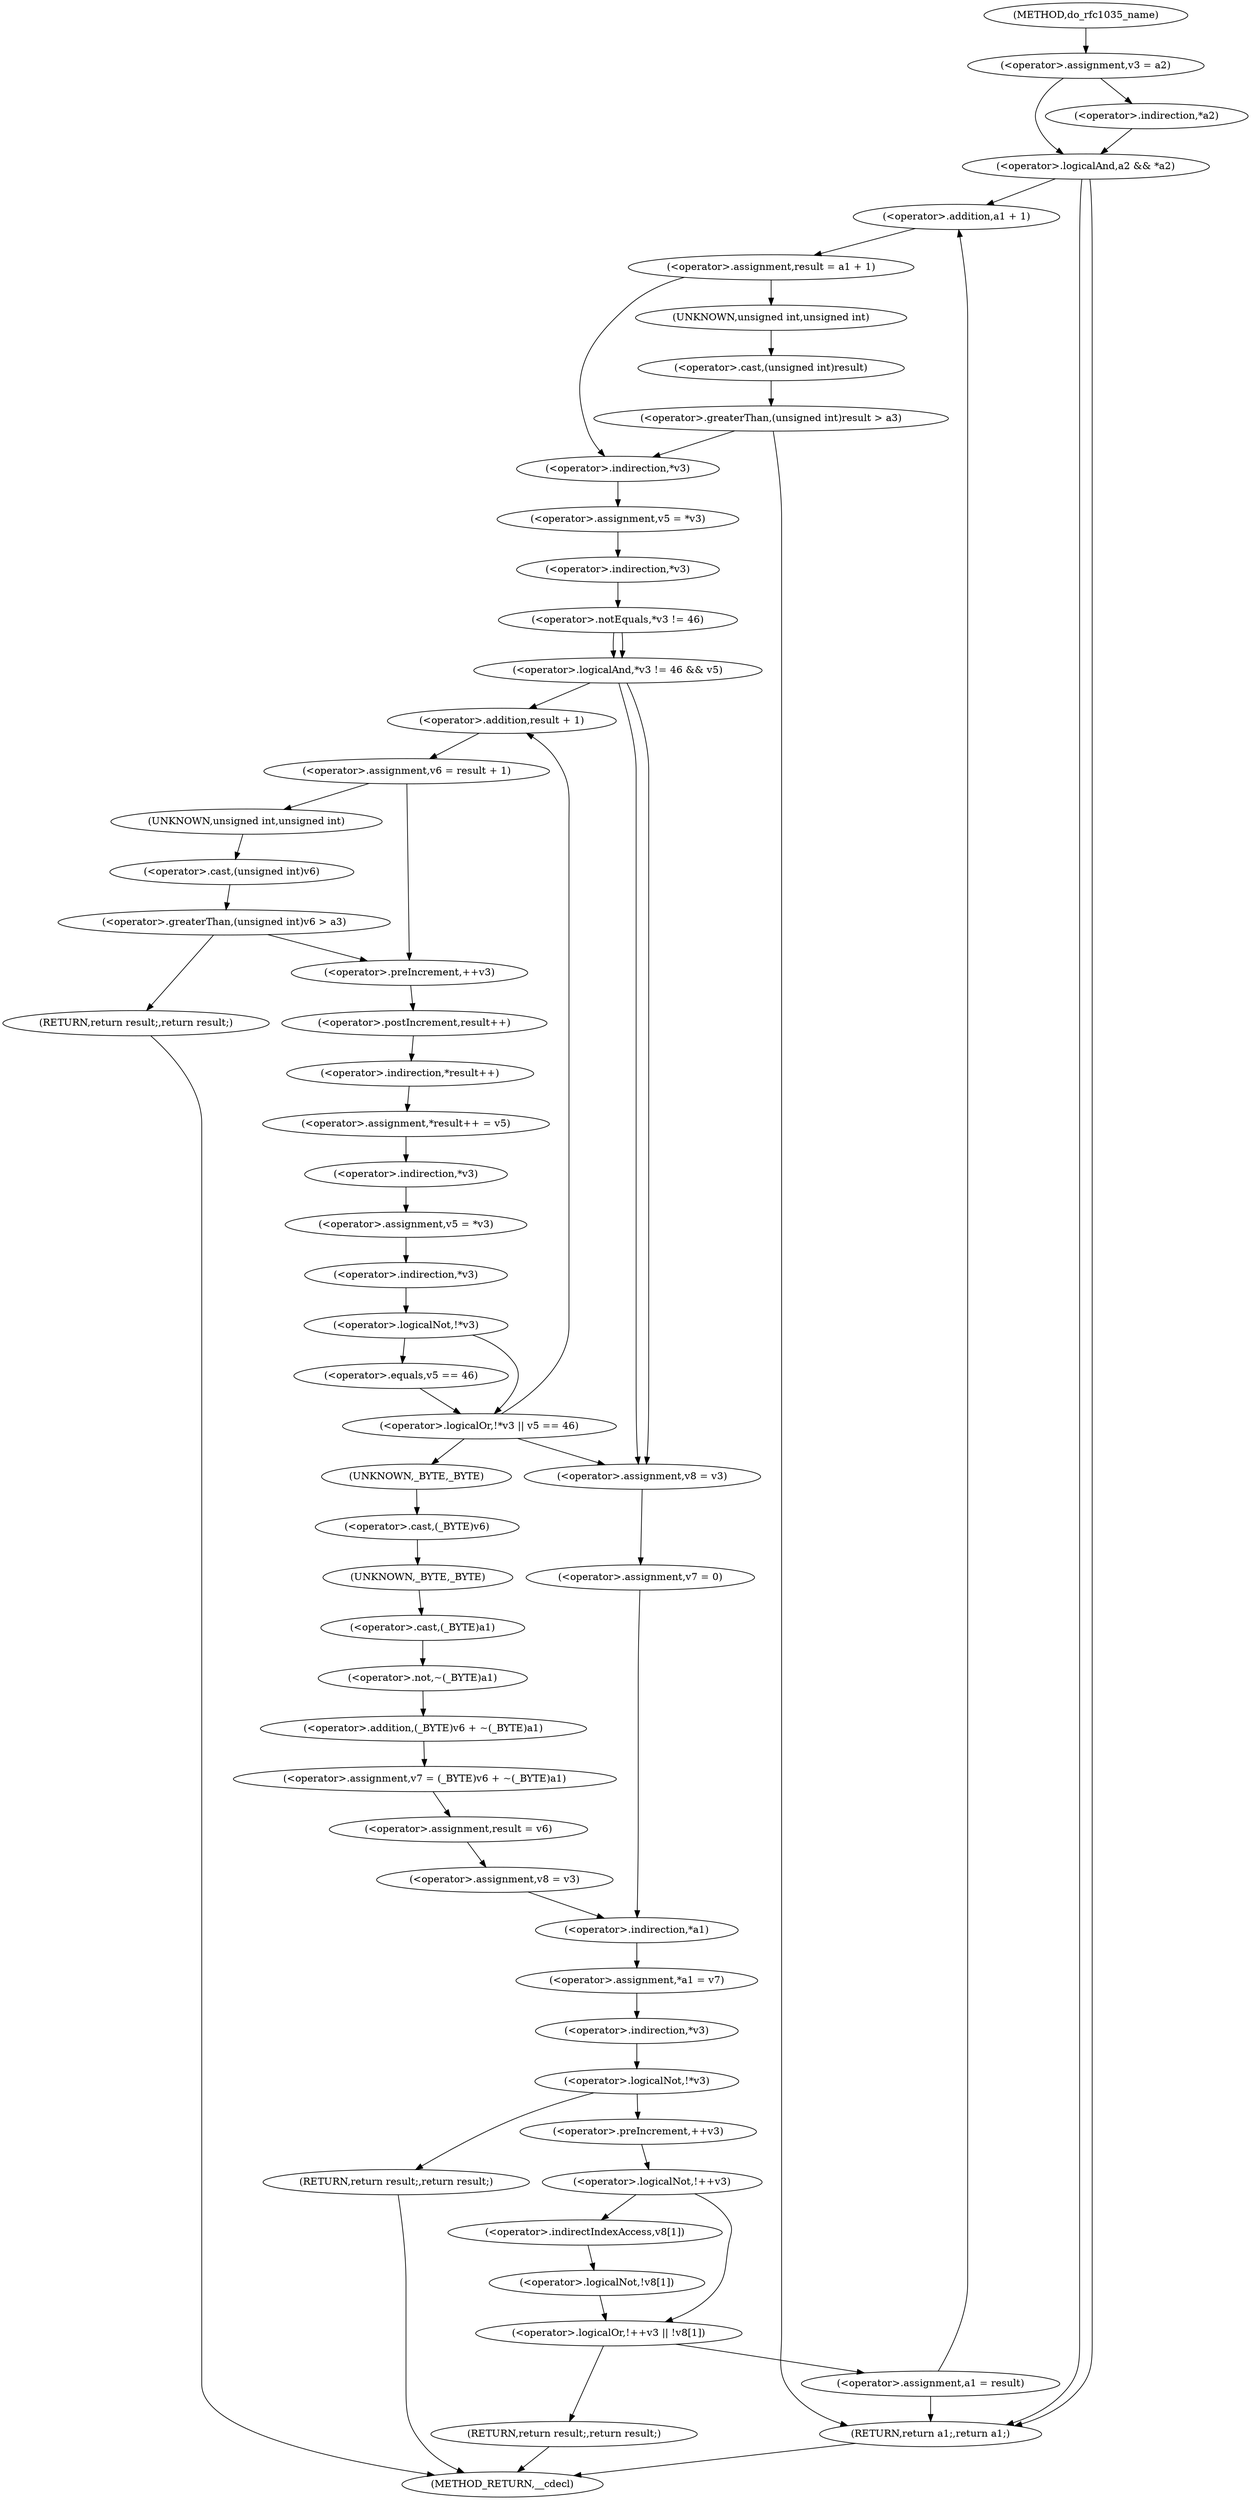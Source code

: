 digraph do_rfc1035_name {  
"1000118" [label = "(<operator>.assignment,v3 = a2)" ]
"1000122" [label = "(<operator>.logicalAnd,a2 && *a2)" ]
"1000124" [label = "(<operator>.indirection,*a2)" ]
"1000130" [label = "(<operator>.assignment,result = a1 + 1)" ]
"1000132" [label = "(<operator>.addition,a1 + 1)" ]
"1000139" [label = "(<operator>.greaterThan,(unsigned int)result > a3)" ]
"1000140" [label = "(<operator>.cast,(unsigned int)result)" ]
"1000141" [label = "(UNKNOWN,unsigned int,unsigned int)" ]
"1000145" [label = "(<operator>.assignment,v5 = *v3)" ]
"1000147" [label = "(<operator>.indirection,*v3)" ]
"1000150" [label = "(<operator>.logicalAnd,*v3 != 46 && v5)" ]
"1000151" [label = "(<operator>.notEquals,*v3 != 46)" ]
"1000152" [label = "(<operator>.indirection,*v3)" ]
"1000160" [label = "(<operator>.assignment,v6 = result + 1)" ]
"1000162" [label = "(<operator>.addition,result + 1)" ]
"1000169" [label = "(<operator>.greaterThan,(unsigned int)v6 > a3)" ]
"1000170" [label = "(<operator>.cast,(unsigned int)v6)" ]
"1000171" [label = "(UNKNOWN,unsigned int,unsigned int)" ]
"1000174" [label = "(RETURN,return result;,return result;)" ]
"1000176" [label = "(<operator>.preIncrement,++v3)" ]
"1000178" [label = "(<operator>.assignment,*result++ = v5)" ]
"1000179" [label = "(<operator>.indirection,*result++)" ]
"1000180" [label = "(<operator>.postIncrement,result++)" ]
"1000183" [label = "(<operator>.assignment,v5 = *v3)" ]
"1000185" [label = "(<operator>.indirection,*v3)" ]
"1000188" [label = "(<operator>.logicalOr,!*v3 || v5 == 46)" ]
"1000189" [label = "(<operator>.logicalNot,!*v3)" ]
"1000190" [label = "(<operator>.indirection,*v3)" ]
"1000192" [label = "(<operator>.equals,v5 == 46)" ]
"1000196" [label = "(<operator>.assignment,v7 = (_BYTE)v6 + ~(_BYTE)a1)" ]
"1000198" [label = "(<operator>.addition,(_BYTE)v6 + ~(_BYTE)a1)" ]
"1000199" [label = "(<operator>.cast,(_BYTE)v6)" ]
"1000200" [label = "(UNKNOWN,_BYTE,_BYTE)" ]
"1000202" [label = "(<operator>.not,~(_BYTE)a1)" ]
"1000203" [label = "(<operator>.cast,(_BYTE)a1)" ]
"1000204" [label = "(UNKNOWN,_BYTE,_BYTE)" ]
"1000206" [label = "(<operator>.assignment,result = v6)" ]
"1000209" [label = "(<operator>.assignment,v8 = v3)" ]
"1000213" [label = "(<operator>.assignment,v8 = v3)" ]
"1000216" [label = "(<operator>.assignment,v7 = 0)" ]
"1000220" [label = "(<operator>.assignment,*a1 = v7)" ]
"1000221" [label = "(<operator>.indirection,*a1)" ]
"1000225" [label = "(<operator>.logicalNot,!*v3)" ]
"1000226" [label = "(<operator>.indirection,*v3)" ]
"1000228" [label = "(RETURN,return result;,return result;)" ]
"1000231" [label = "(<operator>.logicalOr,!++v3 || !v8[1])" ]
"1000232" [label = "(<operator>.logicalNot,!++v3)" ]
"1000233" [label = "(<operator>.preIncrement,++v3)" ]
"1000235" [label = "(<operator>.logicalNot,!v8[1])" ]
"1000236" [label = "(<operator>.indirectIndexAccess,v8[1])" ]
"1000239" [label = "(RETURN,return result;,return result;)" ]
"1000241" [label = "(<operator>.assignment,a1 = result)" ]
"1000244" [label = "(RETURN,return a1;,return a1;)" ]
"1000107" [label = "(METHOD,do_rfc1035_name)" ]
"1000246" [label = "(METHOD_RETURN,__cdecl)" ]
  "1000118" -> "1000122" 
  "1000118" -> "1000124" 
  "1000122" -> "1000132" 
  "1000122" -> "1000244" 
  "1000122" -> "1000244" 
  "1000124" -> "1000122" 
  "1000130" -> "1000141" 
  "1000130" -> "1000147" 
  "1000132" -> "1000130" 
  "1000139" -> "1000244" 
  "1000139" -> "1000147" 
  "1000140" -> "1000139" 
  "1000141" -> "1000140" 
  "1000145" -> "1000152" 
  "1000147" -> "1000145" 
  "1000150" -> "1000162" 
  "1000150" -> "1000213" 
  "1000150" -> "1000213" 
  "1000151" -> "1000150" 
  "1000151" -> "1000150" 
  "1000152" -> "1000151" 
  "1000160" -> "1000171" 
  "1000160" -> "1000176" 
  "1000162" -> "1000160" 
  "1000169" -> "1000174" 
  "1000169" -> "1000176" 
  "1000170" -> "1000169" 
  "1000171" -> "1000170" 
  "1000174" -> "1000246" 
  "1000176" -> "1000180" 
  "1000178" -> "1000185" 
  "1000179" -> "1000178" 
  "1000180" -> "1000179" 
  "1000183" -> "1000190" 
  "1000185" -> "1000183" 
  "1000188" -> "1000162" 
  "1000188" -> "1000213" 
  "1000188" -> "1000200" 
  "1000189" -> "1000188" 
  "1000189" -> "1000192" 
  "1000190" -> "1000189" 
  "1000192" -> "1000188" 
  "1000196" -> "1000206" 
  "1000198" -> "1000196" 
  "1000199" -> "1000204" 
  "1000200" -> "1000199" 
  "1000202" -> "1000198" 
  "1000203" -> "1000202" 
  "1000204" -> "1000203" 
  "1000206" -> "1000209" 
  "1000209" -> "1000221" 
  "1000213" -> "1000216" 
  "1000216" -> "1000221" 
  "1000220" -> "1000226" 
  "1000221" -> "1000220" 
  "1000225" -> "1000228" 
  "1000225" -> "1000233" 
  "1000226" -> "1000225" 
  "1000228" -> "1000246" 
  "1000231" -> "1000239" 
  "1000231" -> "1000241" 
  "1000232" -> "1000231" 
  "1000232" -> "1000236" 
  "1000233" -> "1000232" 
  "1000235" -> "1000231" 
  "1000236" -> "1000235" 
  "1000239" -> "1000246" 
  "1000241" -> "1000132" 
  "1000241" -> "1000244" 
  "1000244" -> "1000246" 
  "1000107" -> "1000118" 
}
